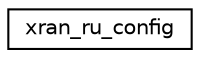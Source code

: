 digraph "Graphical Class Hierarchy"
{
 // LATEX_PDF_SIZE
  edge [fontname="Helvetica",fontsize="10",labelfontname="Helvetica",labelfontsize="10"];
  node [fontname="Helvetica",fontsize="10",shape=record];
  rankdir="LR";
  Node0 [label="xran_ru_config",height=0.2,width=0.4,color="black", fillcolor="white", style="filled",URL="$structxran__ru__config.html",tooltip=" "];
}
